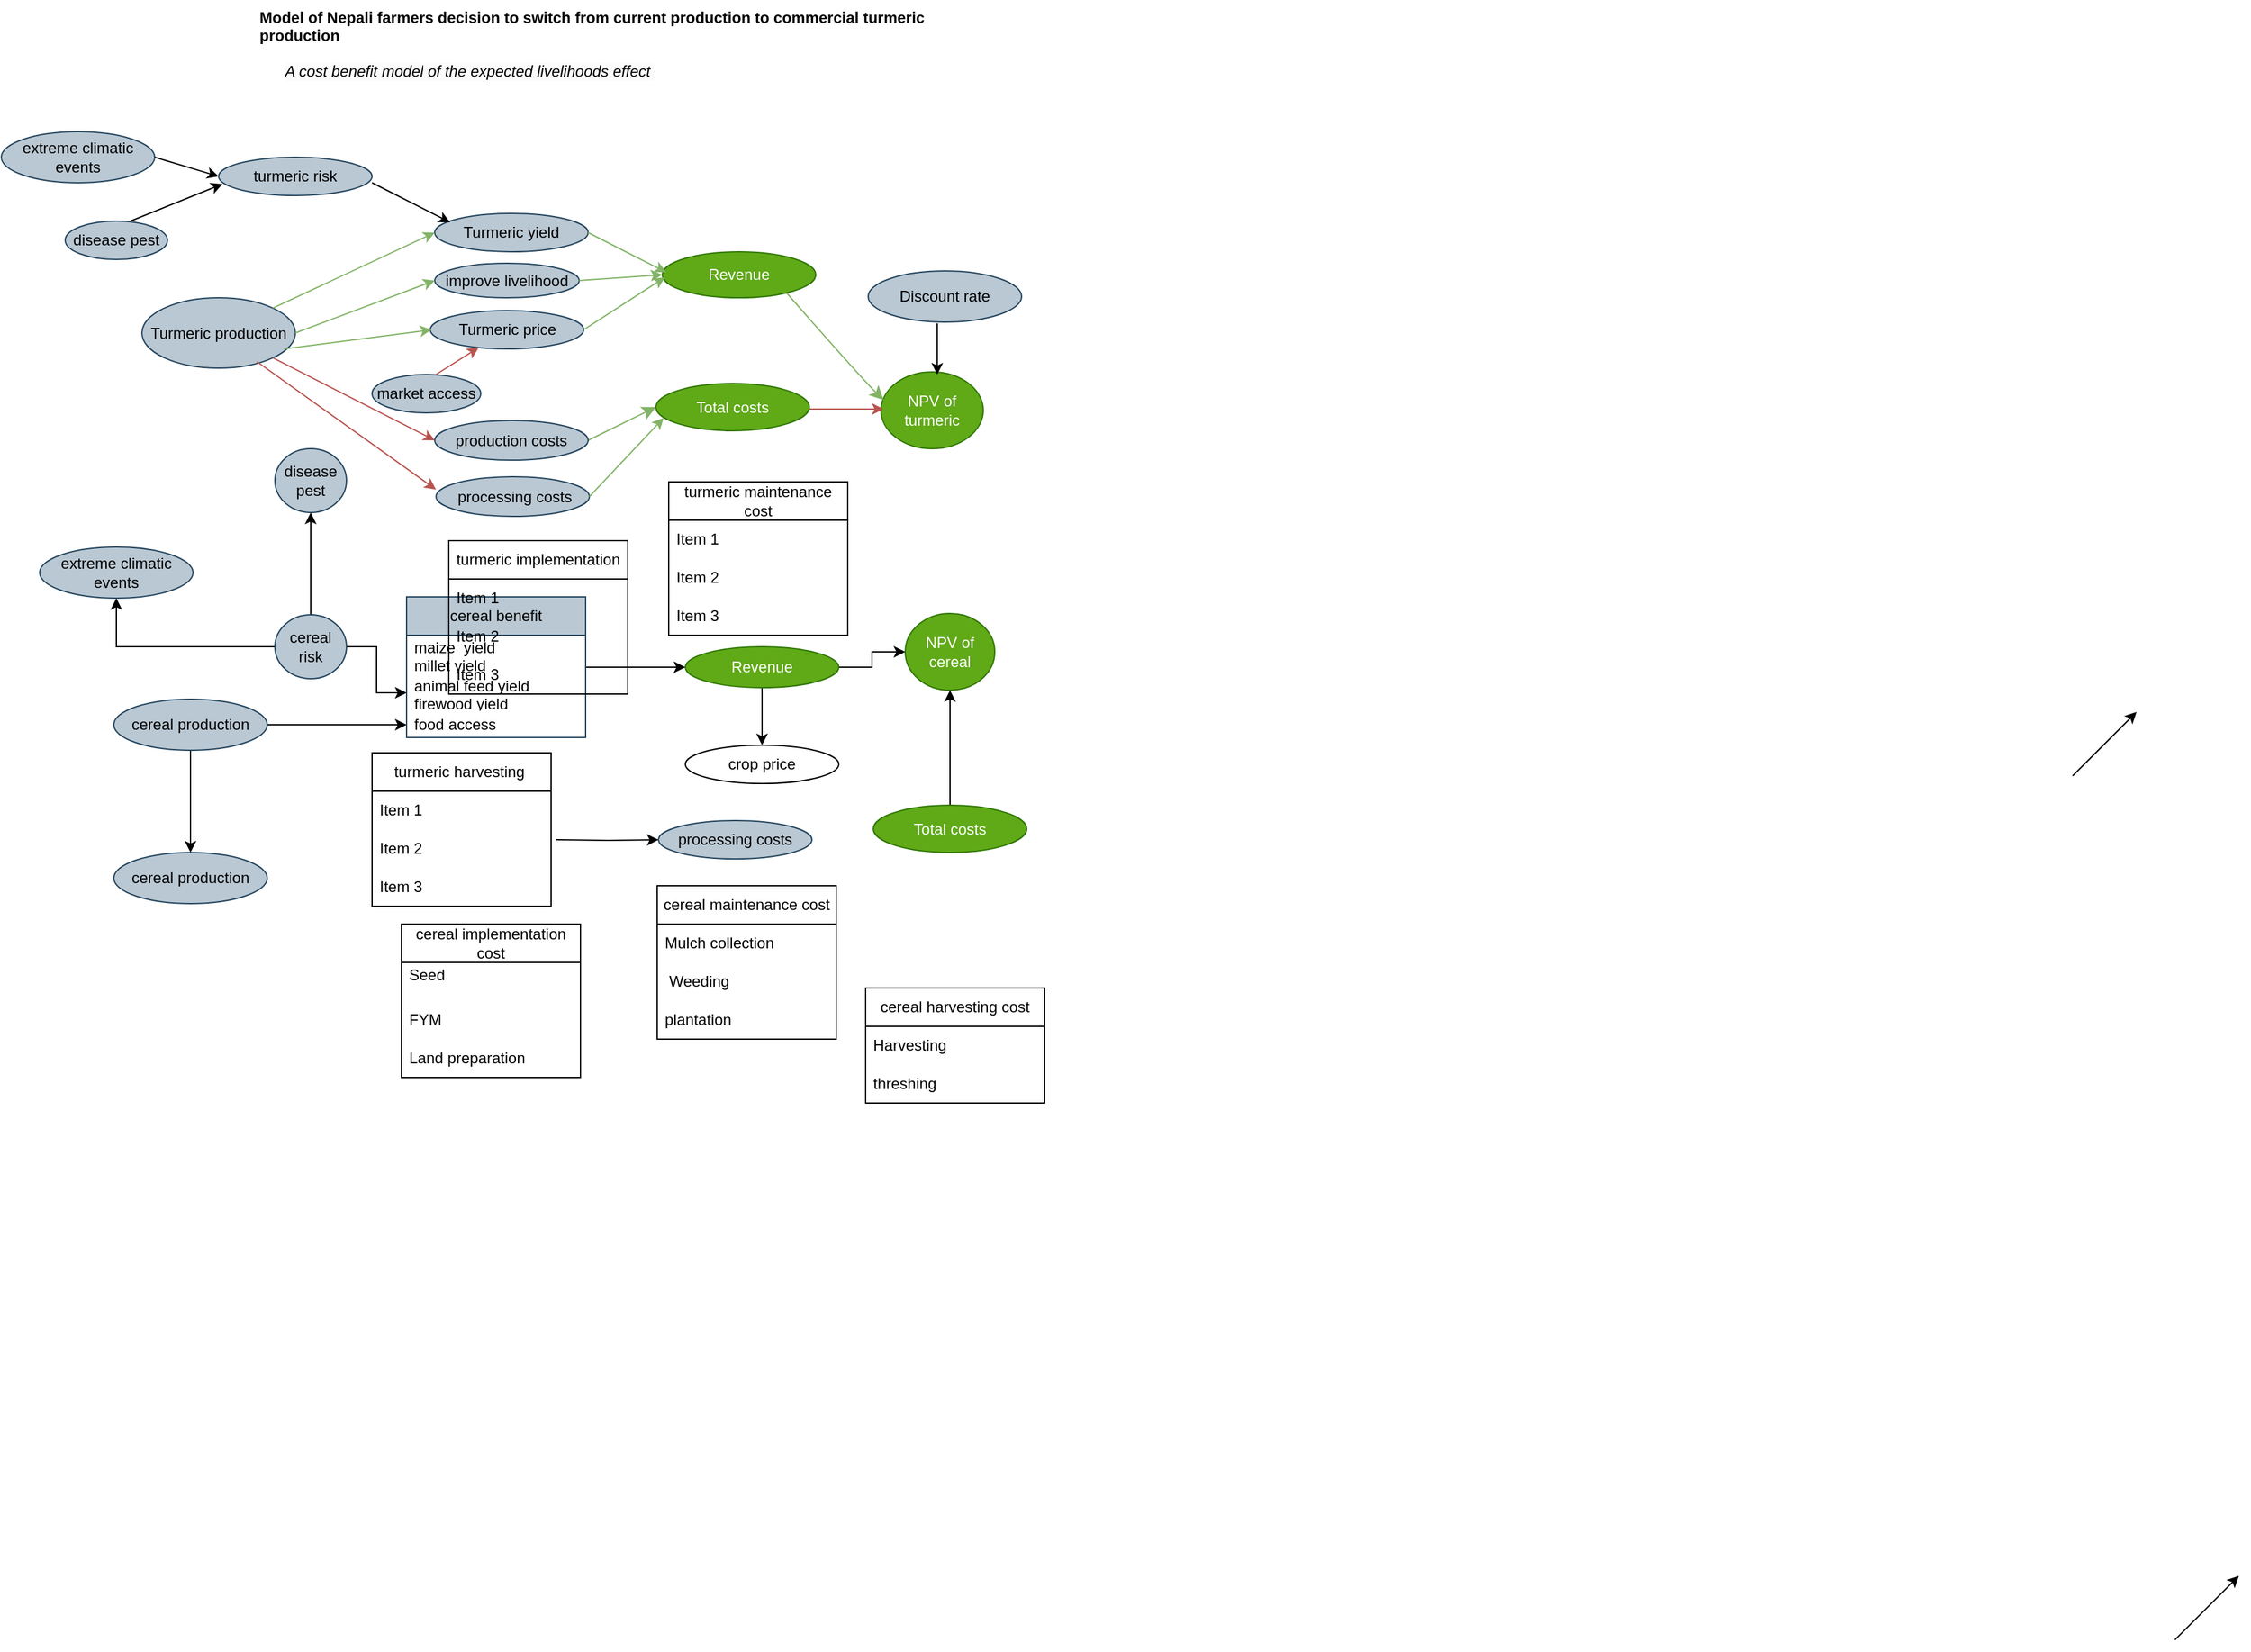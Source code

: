 <mxfile version="22.1.8" type="github">
  <diagram id="RfpzjJQe_nUU93gx4Dxn" name="Page-1">
    <mxGraphModel dx="954" dy="647" grid="1" gridSize="10" guides="1" tooltips="1" connect="1" arrows="1" fold="1" page="1" pageScale="1" pageWidth="850" pageHeight="1100" background="none" math="0" shadow="0">
      <root>
        <mxCell id="0" />
        <mxCell id="1" parent="0" />
        <mxCell id="qbSNNWnGffYOng-eK7Mu-39" value="" style="edgeStyle=orthogonalEdgeStyle;rounded=0;orthogonalLoop=1;jettySize=auto;html=1;" parent="1" source="vRBI4vWx7eo8pq1-qWPK-1" target="qbSNNWnGffYOng-eK7Mu-26" edge="1">
          <mxGeometry relative="1" as="geometry" />
        </mxCell>
        <mxCell id="qbSNNWnGffYOng-eK7Mu-47" value="" style="edgeStyle=orthogonalEdgeStyle;rounded=0;orthogonalLoop=1;jettySize=auto;html=1;" parent="1" source="vRBI4vWx7eo8pq1-qWPK-1" target="qbSNNWnGffYOng-eK7Mu-46" edge="1">
          <mxGeometry relative="1" as="geometry" />
        </mxCell>
        <mxCell id="vRBI4vWx7eo8pq1-qWPK-1" value="cereal production" style="ellipse;whiteSpace=wrap;html=1;fontSize=12;strokeWidth=1;fillColor=#bac8d3;strokeColor=#23445d;" parent="1" vertex="1">
          <mxGeometry x="838" y="564" width="120" height="40" as="geometry" />
        </mxCell>
        <mxCell id="vRBI4vWx7eo8pq1-qWPK-2" value="Model of Nepali farmers decision to switch from current production to commercial turmeric production" style="text;whiteSpace=wrap;fontSize=12;fontStyle=1;strokeWidth=1;" parent="1" vertex="1">
          <mxGeometry x="950" y="17" width="560" height="60" as="geometry" />
        </mxCell>
        <mxCell id="vRBI4vWx7eo8pq1-qWPK-3" value="&lt;span style=&quot;color: rgb(0, 0, 0); font-family: Helvetica; font-size: 12px; font-style: italic; font-variant-ligatures: normal; font-variant-caps: normal; letter-spacing: normal; orphans: 2; text-align: left; text-indent: 0px; text-transform: none; widows: 2; word-spacing: 0px; -webkit-text-stroke-width: 0px; background-color: rgb(251, 251, 251); text-decoration-thickness: initial; float: none; display: inline !important;&quot;&gt;A cost benefit model&lt;/span&gt;&lt;span style=&quot;color: rgb(0, 0, 0); font-family: Helvetica; font-size: 12px; font-style: italic; font-variant-ligatures: normal; font-variant-caps: normal; letter-spacing: normal; orphans: 2; text-align: left; text-indent: 0px; text-transform: none; widows: 2; word-spacing: 0px; -webkit-text-stroke-width: 0px; background-color: rgb(251, 251, 251); text-decoration-thickness: initial; float: none; display: inline !important;&quot;&gt;&amp;nbsp;of the expected livelihoods effect&amp;nbsp;&lt;/span&gt;" style="text;whiteSpace=wrap;html=1;fontSize=12;fontStyle=0;strokeWidth=1;" parent="1" vertex="1">
          <mxGeometry x="970" y="59" width="450" height="40" as="geometry" />
        </mxCell>
        <mxCell id="vRBI4vWx7eo8pq1-qWPK-4" value="Turmeric production" style="ellipse;whiteSpace=wrap;html=1;fontSize=12;strokeWidth=1;fillColor=#bac8d3;strokeColor=#23445d;" parent="1" vertex="1">
          <mxGeometry x="860" y="250" width="120" height="55" as="geometry" />
        </mxCell>
        <mxCell id="vRBI4vWx7eo8pq1-qWPK-5" value="NPV of turmeric" style="ellipse;whiteSpace=wrap;html=1;fontSize=12;strokeWidth=1;fillColor=#60a917;fontColor=#ffffff;strokeColor=#2D7600;" parent="1" vertex="1">
          <mxGeometry x="1438" y="308" width="80" height="60" as="geometry" />
        </mxCell>
        <mxCell id="qbSNNWnGffYOng-eK7Mu-48" value="" style="edgeStyle=orthogonalEdgeStyle;rounded=0;orthogonalLoop=1;jettySize=auto;html=1;" parent="1" source="vRBI4vWx7eo8pq1-qWPK-8" target="qbSNNWnGffYOng-eK7Mu-25" edge="1">
          <mxGeometry relative="1" as="geometry" />
        </mxCell>
        <mxCell id="qbSNNWnGffYOng-eK7Mu-49" value="" style="edgeStyle=orthogonalEdgeStyle;rounded=0;orthogonalLoop=1;jettySize=auto;html=1;" parent="1" source="vRBI4vWx7eo8pq1-qWPK-8" target="Bm_euUfFgAgu9yLUH32F-35" edge="1">
          <mxGeometry relative="1" as="geometry" />
        </mxCell>
        <mxCell id="qbSNNWnGffYOng-eK7Mu-51" value="" style="edgeStyle=orthogonalEdgeStyle;rounded=0;orthogonalLoop=1;jettySize=auto;html=1;" parent="1" source="vRBI4vWx7eo8pq1-qWPK-8" target="qbSNNWnGffYOng-eK7Mu-50" edge="1">
          <mxGeometry relative="1" as="geometry" />
        </mxCell>
        <mxCell id="vRBI4vWx7eo8pq1-qWPK-8" value="cereal risk" style="ellipse;whiteSpace=wrap;html=1;fontSize=12;strokeWidth=1;labelBackgroundColor=none;fillColor=#bac8d3;strokeColor=#23445d;" parent="1" vertex="1">
          <mxGeometry x="964" y="498" width="56" height="50" as="geometry" />
        </mxCell>
        <mxCell id="vRBI4vWx7eo8pq1-qWPK-16" style="edgeStyle=none;curved=1;rounded=0;orthogonalLoop=1;jettySize=auto;html=1;fontSize=12;startSize=8;endSize=8;entryX=0;entryY=0.5;entryDx=0;entryDy=0;strokeWidth=1;exitX=1;exitY=0.5;exitDx=0;exitDy=0;fillColor=#d5e8d4;gradientColor=#97d077;strokeColor=#82b366;" parent="1" source="7G__n_sAWaHiesUCzbCm-17" target="Bm_euUfFgAgu9yLUH32F-1" edge="1">
          <mxGeometry relative="1" as="geometry">
            <mxPoint x="1388.401" y="364.958" as="sourcePoint" />
          </mxGeometry>
        </mxCell>
        <mxCell id="vRBI4vWx7eo8pq1-qWPK-23" style="edgeStyle=none;curved=1;rounded=0;orthogonalLoop=1;jettySize=auto;html=1;fontSize=12;startSize=8;endSize=8;strokeWidth=1;fillColor=#d5e8d4;gradientColor=#97d077;strokeColor=#82b366;" parent="1" edge="1">
          <mxGeometry relative="1" as="geometry">
            <Array as="points">
              <mxPoint x="1420" y="310" />
            </Array>
            <mxPoint x="1350" y="230" as="sourcePoint" />
            <mxPoint x="1440" y="330" as="targetPoint" />
          </mxGeometry>
        </mxCell>
        <mxCell id="vRBI4vWx7eo8pq1-qWPK-17" style="edgeStyle=none;curved=1;rounded=0;orthogonalLoop=1;jettySize=auto;html=1;entryX=0;entryY=0.5;entryDx=0;entryDy=0;fontSize=12;startSize=8;endSize=8;strokeWidth=1;" parent="1" source="vRBI4vWx7eo8pq1-qWPK-4" target="vRBI4vWx7eo8pq1-qWPK-4" edge="1">
          <mxGeometry relative="1" as="geometry" />
        </mxCell>
        <mxCell id="vRBI4vWx7eo8pq1-qWPK-29" value="NPV of cereal" style="ellipse;whiteSpace=wrap;html=1;fontSize=12;strokeWidth=1;fillColor=#60a917;fontColor=#ffffff;strokeColor=#2D7600;" parent="1" vertex="1">
          <mxGeometry x="1457" y="497" width="70" height="60" as="geometry" />
        </mxCell>
        <mxCell id="3mBVgCStBCej63vjiRxV-3" value="improve livelihood" style="ellipse;whiteSpace=wrap;html=1;fillColor=#bac8d3;strokeColor=#23445d;" parent="1" vertex="1">
          <mxGeometry x="1089" y="223" width="113" height="27" as="geometry" />
        </mxCell>
        <mxCell id="3mBVgCStBCej63vjiRxV-9" value="" style="endArrow=classic;html=1;rounded=0;exitX=1;exitY=0.5;exitDx=0;exitDy=0;entryX=0;entryY=0.5;entryDx=0;entryDy=0;fillColor=#d5e8d4;gradientColor=#97d077;strokeColor=#82b366;" parent="1" source="3mBVgCStBCej63vjiRxV-3" target="Bm_euUfFgAgu9yLUH32F-5" edge="1">
          <mxGeometry width="50" height="50" relative="1" as="geometry">
            <mxPoint x="1381" y="359" as="sourcePoint" />
            <mxPoint x="1450" y="330" as="targetPoint" />
          </mxGeometry>
        </mxCell>
        <mxCell id="I3U8tqW1mATDwWrFV4v6-3" value="market access" style="ellipse;whiteSpace=wrap;html=1;labelBackgroundColor=none;fillColor=#bac8d3;strokeColor=#23445d;" parent="1" vertex="1">
          <mxGeometry x="1040" y="310" width="85" height="30" as="geometry" />
        </mxCell>
        <mxCell id="qbSNNWnGffYOng-eK7Mu-58" value="" style="edgeStyle=orthogonalEdgeStyle;rounded=0;orthogonalLoop=1;jettySize=auto;html=1;" parent="1" target="qbSNNWnGffYOng-eK7Mu-57" edge="1">
          <mxGeometry relative="1" as="geometry">
            <mxPoint x="1184" y="674" as="sourcePoint" />
          </mxGeometry>
        </mxCell>
        <mxCell id="I3U8tqW1mATDwWrFV4v6-9" value="&amp;nbsp;processing costs" style="ellipse;whiteSpace=wrap;html=1;fillColor=#bac8d3;strokeColor=#23445d;" parent="1" vertex="1">
          <mxGeometry x="1090" y="390" width="120" height="31" as="geometry" />
        </mxCell>
        <mxCell id="I3U8tqW1mATDwWrFV4v6-13" value="" style="endArrow=classic;html=1;rounded=0;fillColor=#f8cecc;gradientColor=#ea6b66;strokeColor=#b85450;" parent="1" edge="1">
          <mxGeometry width="50" height="50" relative="1" as="geometry">
            <mxPoint x="1382" y="337" as="sourcePoint" />
            <mxPoint x="1440" y="337" as="targetPoint" />
          </mxGeometry>
        </mxCell>
        <mxCell id="7G__n_sAWaHiesUCzbCm-1" value="extreme climatic events" style="ellipse;whiteSpace=wrap;html=1;fillColor=#bac8d3;strokeColor=#23445d;" parent="1" vertex="1">
          <mxGeometry x="750" y="120" width="120" height="40" as="geometry" />
        </mxCell>
        <mxCell id="7G__n_sAWaHiesUCzbCm-17" value="production costs" style="ellipse;whiteSpace=wrap;html=1;fillColor=#bac8d3;strokeColor=#23445d;" parent="1" vertex="1">
          <mxGeometry x="1089" y="346" width="120" height="31" as="geometry" />
        </mxCell>
        <mxCell id="Bm_euUfFgAgu9yLUH32F-9" style="edgeStyle=orthogonalEdgeStyle;rounded=0;orthogonalLoop=1;jettySize=auto;html=1;exitX=0.5;exitY=1;exitDx=0;exitDy=0;" parent="1" source="Bm_euUfFgAgu9yLUH32F-1" edge="1">
          <mxGeometry relative="1" as="geometry">
            <mxPoint x="1317" y="330" as="targetPoint" />
          </mxGeometry>
        </mxCell>
        <mxCell id="Bm_euUfFgAgu9yLUH32F-1" value="Total costs" style="ellipse;whiteSpace=wrap;html=1;fillColor=#60a917;fontColor=#ffffff;strokeColor=#2D7600;" parent="1" vertex="1">
          <mxGeometry x="1262" y="317" width="120" height="37" as="geometry" />
        </mxCell>
        <mxCell id="Bm_euUfFgAgu9yLUH32F-2" value="Turmeric yield" style="ellipse;whiteSpace=wrap;html=1;fillColor=#bac8d3;strokeColor=#23445d;" parent="1" vertex="1">
          <mxGeometry x="1089" y="184" width="120" height="30" as="geometry" />
        </mxCell>
        <mxCell id="Bm_euUfFgAgu9yLUH32F-3" value="Turmeric price" style="ellipse;whiteSpace=wrap;html=1;fillColor=#bac8d3;strokeColor=#23445d;" parent="1" vertex="1">
          <mxGeometry x="1085.5" y="260" width="120" height="30" as="geometry" />
        </mxCell>
        <mxCell id="Bm_euUfFgAgu9yLUH32F-4" value="turmeric risk" style="ellipse;whiteSpace=wrap;html=1;fillColor=#bac8d3;strokeColor=#23445d;" parent="1" vertex="1">
          <mxGeometry x="920" y="140" width="120" height="30" as="geometry" />
        </mxCell>
        <mxCell id="Bm_euUfFgAgu9yLUH32F-5" value="Revenue" style="ellipse;whiteSpace=wrap;html=1;fillColor=#60a917;fontColor=#ffffff;strokeColor=#2D7600;" parent="1" vertex="1">
          <mxGeometry x="1267" y="214" width="120" height="36" as="geometry" />
        </mxCell>
        <mxCell id="qbSNNWnGffYOng-eK7Mu-43" value="" style="edgeStyle=orthogonalEdgeStyle;rounded=0;orthogonalLoop=1;jettySize=auto;html=1;" parent="1" source="Bm_euUfFgAgu9yLUH32F-6" target="qbSNNWnGffYOng-eK7Mu-44" edge="1">
          <mxGeometry relative="1" as="geometry">
            <mxPoint x="1345" y="610" as="targetPoint" />
          </mxGeometry>
        </mxCell>
        <mxCell id="qbSNNWnGffYOng-eK7Mu-45" value="" style="edgeStyle=orthogonalEdgeStyle;rounded=0;orthogonalLoop=1;jettySize=auto;html=1;" parent="1" source="Bm_euUfFgAgu9yLUH32F-6" target="vRBI4vWx7eo8pq1-qWPK-29" edge="1">
          <mxGeometry relative="1" as="geometry" />
        </mxCell>
        <mxCell id="Bm_euUfFgAgu9yLUH32F-6" value="Revenue" style="ellipse;whiteSpace=wrap;html=1;fillColor=#60a917;fontColor=#ffffff;strokeColor=#2D7600;" parent="1" vertex="1">
          <mxGeometry x="1285" y="523" width="120" height="32" as="geometry" />
        </mxCell>
        <mxCell id="Bm_euUfFgAgu9yLUH32F-8" value="Discount rate" style="ellipse;whiteSpace=wrap;html=1;fillColor=#bac8d3;strokeColor=#23445d;" parent="1" vertex="1">
          <mxGeometry x="1428" y="229" width="120" height="40" as="geometry" />
        </mxCell>
        <mxCell id="Bm_euUfFgAgu9yLUH32F-12" value="" style="endArrow=classic;html=1;rounded=0;exitX=1;exitY=0.5;exitDx=0;exitDy=0;entryX=0.025;entryY=0.444;entryDx=0;entryDy=0;entryPerimeter=0;fillColor=#d5e8d4;gradientColor=#97d077;strokeColor=#82b366;" parent="1" source="Bm_euUfFgAgu9yLUH32F-2" target="Bm_euUfFgAgu9yLUH32F-5" edge="1">
          <mxGeometry width="50" height="50" relative="1" as="geometry">
            <mxPoint x="1200" y="480" as="sourcePoint" />
            <mxPoint x="1260" y="220" as="targetPoint" />
          </mxGeometry>
        </mxCell>
        <mxCell id="Bm_euUfFgAgu9yLUH32F-14" value="" style="endArrow=classic;html=1;rounded=0;fillColor=#d5e8d4;gradientColor=#97d077;strokeColor=#82b366;entryX=0;entryY=0.5;entryDx=0;entryDy=0;exitX=1;exitY=0.5;exitDx=0;exitDy=0;" parent="1" source="Bm_euUfFgAgu9yLUH32F-3" edge="1">
          <mxGeometry width="50" height="50" relative="1" as="geometry">
            <mxPoint x="1199.98" y="282.98" as="sourcePoint" />
            <mxPoint x="1269" y="234" as="targetPoint" />
          </mxGeometry>
        </mxCell>
        <mxCell id="Bm_euUfFgAgu9yLUH32F-17" value="" style="endArrow=classic;html=1;rounded=0;exitX=1;exitY=0.5;exitDx=0;exitDy=0;fillColor=#d5e8d4;gradientColor=#97d077;strokeColor=#82b366;entryX=0.05;entryY=0.73;entryDx=0;entryDy=0;entryPerimeter=0;" parent="1" source="I3U8tqW1mATDwWrFV4v6-9" target="Bm_euUfFgAgu9yLUH32F-1" edge="1">
          <mxGeometry width="50" height="50" relative="1" as="geometry">
            <mxPoint x="1214" y="397" as="sourcePoint" />
            <mxPoint x="1264" y="347" as="targetPoint" />
          </mxGeometry>
        </mxCell>
        <mxCell id="Bm_euUfFgAgu9yLUH32F-22" value="" style="endArrow=classic;html=1;rounded=0;entryX=0;entryY=0.5;entryDx=0;entryDy=0;fillColor=#d5e8d4;gradientColor=#97d077;strokeColor=#82b366;exitX=1;exitY=0;exitDx=0;exitDy=0;" parent="1" source="vRBI4vWx7eo8pq1-qWPK-4" target="Bm_euUfFgAgu9yLUH32F-2" edge="1">
          <mxGeometry width="50" height="50" relative="1" as="geometry">
            <mxPoint x="970" y="260" as="sourcePoint" />
            <mxPoint x="1039" y="228" as="targetPoint" />
          </mxGeometry>
        </mxCell>
        <mxCell id="Bm_euUfFgAgu9yLUH32F-24" value="" style="endArrow=classic;html=1;rounded=0;" parent="1" edge="1">
          <mxGeometry width="50" height="50" relative="1" as="geometry">
            <mxPoint x="2450" y="1300" as="sourcePoint" />
            <mxPoint x="2500" y="1250" as="targetPoint" />
          </mxGeometry>
        </mxCell>
        <mxCell id="Bm_euUfFgAgu9yLUH32F-25" value="" style="endArrow=classic;html=1;rounded=0;entryX=0;entryY=0.5;entryDx=0;entryDy=0;exitX=1;exitY=0.5;exitDx=0;exitDy=0;fillColor=#d5e8d4;gradientColor=#97d077;strokeColor=#82b366;" parent="1" source="vRBI4vWx7eo8pq1-qWPK-4" target="3mBVgCStBCej63vjiRxV-3" edge="1">
          <mxGeometry width="50" height="50" relative="1" as="geometry">
            <mxPoint x="1020" y="307" as="sourcePoint" />
            <mxPoint x="1070" y="257" as="targetPoint" />
          </mxGeometry>
        </mxCell>
        <mxCell id="Bm_euUfFgAgu9yLUH32F-26" value="" style="endArrow=classic;html=1;rounded=0;entryX=0;entryY=0.5;entryDx=0;entryDy=0;fillColor=#d5e8d4;gradientColor=#97d077;strokeColor=#82b366;" parent="1" edge="1">
          <mxGeometry width="50" height="50" relative="1" as="geometry">
            <mxPoint x="971" y="290" as="sourcePoint" />
            <mxPoint x="1086.5" y="275" as="targetPoint" />
          </mxGeometry>
        </mxCell>
        <mxCell id="Bm_euUfFgAgu9yLUH32F-27" value="" style="endArrow=classic;html=1;rounded=0;entryX=0;entryY=0.5;entryDx=0;entryDy=0;exitX=1;exitY=1;exitDx=0;exitDy=0;fillColor=#f8cecc;gradientColor=#ea6b66;strokeColor=#b85450;" parent="1" source="vRBI4vWx7eo8pq1-qWPK-4" target="7G__n_sAWaHiesUCzbCm-17" edge="1">
          <mxGeometry width="50" height="50" relative="1" as="geometry">
            <mxPoint x="980" y="300" as="sourcePoint" />
            <mxPoint x="1093" y="305" as="targetPoint" />
          </mxGeometry>
        </mxCell>
        <mxCell id="Bm_euUfFgAgu9yLUH32F-28" value="" style="endArrow=classic;html=1;rounded=0;entryX=0;entryY=0.323;entryDx=0;entryDy=0;entryPerimeter=0;fillColor=#f8cecc;gradientColor=#ea6b66;strokeColor=#b85450;" parent="1" target="I3U8tqW1mATDwWrFV4v6-9" edge="1">
          <mxGeometry width="50" height="50" relative="1" as="geometry">
            <mxPoint x="950" y="300" as="sourcePoint" />
            <mxPoint x="1090" y="380" as="targetPoint" />
          </mxGeometry>
        </mxCell>
        <mxCell id="Bm_euUfFgAgu9yLUH32F-31" value="" style="endArrow=classic;html=1;rounded=0;exitX=1;exitY=0.5;exitDx=0;exitDy=0;entryX=0.025;entryY=0.444;entryDx=0;entryDy=0;entryPerimeter=0;" parent="1" edge="1">
          <mxGeometry width="50" height="50" relative="1" as="geometry">
            <mxPoint x="1040" y="160" as="sourcePoint" />
            <mxPoint x="1101" y="191" as="targetPoint" />
          </mxGeometry>
        </mxCell>
        <mxCell id="Bm_euUfFgAgu9yLUH32F-32" value="" style="endArrow=classic;html=1;rounded=0;" parent="1" edge="1">
          <mxGeometry width="50" height="50" relative="1" as="geometry">
            <mxPoint x="2370" y="624" as="sourcePoint" />
            <mxPoint x="2420" y="574" as="targetPoint" />
          </mxGeometry>
        </mxCell>
        <mxCell id="Bm_euUfFgAgu9yLUH32F-34" value="" style="endArrow=classic;html=1;rounded=0;" parent="1" edge="1">
          <mxGeometry width="50" height="50" relative="1" as="geometry">
            <mxPoint x="1482" y="270" as="sourcePoint" />
            <mxPoint x="1482" y="310" as="targetPoint" />
          </mxGeometry>
        </mxCell>
        <mxCell id="Bm_euUfFgAgu9yLUH32F-35" value="extreme climatic events" style="ellipse;whiteSpace=wrap;html=1;fillColor=#bac8d3;strokeColor=#23445d;" parent="1" vertex="1">
          <mxGeometry x="780" y="445" width="120" height="40" as="geometry" />
        </mxCell>
        <mxCell id="Bm_euUfFgAgu9yLUH32F-36" value="disease pest" style="ellipse;whiteSpace=wrap;html=1;fillColor=#bac8d3;strokeColor=#23445d;" parent="1" vertex="1">
          <mxGeometry x="800" y="190" width="80" height="30" as="geometry" />
        </mxCell>
        <mxCell id="Bm_euUfFgAgu9yLUH32F-37" value="" style="endArrow=classic;html=1;rounded=0;exitX=0.638;exitY=-0.033;exitDx=0;exitDy=0;exitPerimeter=0;" parent="1" edge="1">
          <mxGeometry width="50" height="50" relative="1" as="geometry">
            <mxPoint x="851.04" y="190.01" as="sourcePoint" />
            <mxPoint x="923" y="161" as="targetPoint" />
          </mxGeometry>
        </mxCell>
        <mxCell id="Bm_euUfFgAgu9yLUH32F-38" value="" style="endArrow=classic;html=1;rounded=0;exitX=1;exitY=0.5;exitDx=0;exitDy=0;entryX=0;entryY=0.5;entryDx=0;entryDy=0;" parent="1" source="7G__n_sAWaHiesUCzbCm-1" target="Bm_euUfFgAgu9yLUH32F-4" edge="1">
          <mxGeometry width="50" height="50" relative="1" as="geometry">
            <mxPoint x="860" y="153.5" as="sourcePoint" />
            <mxPoint x="912" y="126.5" as="targetPoint" />
          </mxGeometry>
        </mxCell>
        <mxCell id="qbSNNWnGffYOng-eK7Mu-56" value="" style="edgeStyle=orthogonalEdgeStyle;rounded=0;orthogonalLoop=1;jettySize=auto;html=1;" parent="1" source="Bm_euUfFgAgu9yLUH32F-40" target="vRBI4vWx7eo8pq1-qWPK-29" edge="1">
          <mxGeometry relative="1" as="geometry" />
        </mxCell>
        <mxCell id="Bm_euUfFgAgu9yLUH32F-40" value="Total costs" style="ellipse;whiteSpace=wrap;html=1;fillColor=#60a917;fontColor=#ffffff;strokeColor=#2D7600;" parent="1" vertex="1">
          <mxGeometry x="1432" y="647" width="120" height="37" as="geometry" />
        </mxCell>
        <mxCell id="i7Rf-cfsUxJR0qFQFHhd-2" value="" style="endArrow=classic;html=1;rounded=0;fillColor=#f8cecc;gradientColor=#ea6b66;strokeColor=#b85450;" parent="1" target="Bm_euUfFgAgu9yLUH32F-3" edge="1">
          <mxGeometry width="50" height="50" relative="1" as="geometry">
            <mxPoint x="1090" y="310" as="sourcePoint" />
            <mxPoint x="1100" y="410" as="targetPoint" />
          </mxGeometry>
        </mxCell>
        <mxCell id="qbSNNWnGffYOng-eK7Mu-16" style="edgeStyle=orthogonalEdgeStyle;rounded=0;orthogonalLoop=1;jettySize=auto;html=1;exitX=0.5;exitY=1;exitDx=0;exitDy=0;" parent="1" edge="1">
          <mxGeometry relative="1" as="geometry">
            <mxPoint x="1127" y="641" as="sourcePoint" />
            <mxPoint x="1127" y="641" as="targetPoint" />
          </mxGeometry>
        </mxCell>
        <mxCell id="qbSNNWnGffYOng-eK7Mu-41" value="" style="edgeStyle=orthogonalEdgeStyle;rounded=0;orthogonalLoop=1;jettySize=auto;html=1;" parent="1" source="qbSNNWnGffYOng-eK7Mu-23" target="Bm_euUfFgAgu9yLUH32F-6" edge="1">
          <mxGeometry relative="1" as="geometry" />
        </mxCell>
        <mxCell id="qbSNNWnGffYOng-eK7Mu-23" value="cereal benefit" style="swimlane;fontStyle=0;childLayout=stackLayout;horizontal=1;startSize=30;horizontalStack=0;resizeParent=1;resizeParentMax=0;resizeLast=0;collapsible=1;marginBottom=0;whiteSpace=wrap;html=1;fillColor=#bac8d3;strokeColor=#23445d;" parent="1" vertex="1">
          <mxGeometry x="1067" y="484" width="140" height="110" as="geometry">
            <mxRectangle x="627" y="360" width="80" height="30" as="alternateBounds" />
          </mxGeometry>
        </mxCell>
        <mxCell id="qbSNNWnGffYOng-eK7Mu-24" value="maize &amp;nbsp;yield &lt;br&gt;millet yield" style="text;strokeColor=none;fillColor=none;align=left;verticalAlign=middle;spacingLeft=4;spacingRight=4;overflow=hidden;points=[[0,0.5,0,0,0],[1,0.5,0,0,0]];portConstraint=eastwest;rotatable=0;whiteSpace=wrap;html=1;" parent="qbSNNWnGffYOng-eK7Mu-23" vertex="1">
          <mxGeometry y="30" width="140" height="30" as="geometry" />
        </mxCell>
        <mxCell id="qbSNNWnGffYOng-eK7Mu-25" value="animal feed yield firewood yield" style="text;strokeColor=none;fillColor=none;align=left;verticalAlign=middle;spacingLeft=4;spacingRight=4;overflow=hidden;points=[[0,0.5],[1,0.5]];portConstraint=eastwest;rotatable=0;whiteSpace=wrap;html=1;" parent="qbSNNWnGffYOng-eK7Mu-23" vertex="1">
          <mxGeometry y="60" width="140" height="30" as="geometry" />
        </mxCell>
        <mxCell id="qbSNNWnGffYOng-eK7Mu-26" value="food access" style="text;strokeColor=none;fillColor=none;align=left;verticalAlign=middle;spacingLeft=4;spacingRight=4;overflow=hidden;points=[[0,0.5],[1,0.5]];portConstraint=eastwest;rotatable=0;whiteSpace=wrap;html=1;" parent="qbSNNWnGffYOng-eK7Mu-23" vertex="1">
          <mxGeometry y="90" width="140" height="20" as="geometry" />
        </mxCell>
        <mxCell id="qbSNNWnGffYOng-eK7Mu-44" value="crop price" style="ellipse;whiteSpace=wrap;html=1;" parent="1" vertex="1">
          <mxGeometry x="1285" y="600" width="120" height="30" as="geometry" />
        </mxCell>
        <mxCell id="qbSNNWnGffYOng-eK7Mu-46" value="cereal production" style="ellipse;whiteSpace=wrap;html=1;fontSize=12;strokeWidth=1;fillColor=#bac8d3;strokeColor=#23445d;" parent="1" vertex="1">
          <mxGeometry x="838" y="684" width="120" height="40" as="geometry" />
        </mxCell>
        <mxCell id="qbSNNWnGffYOng-eK7Mu-50" value="disease pest" style="ellipse;whiteSpace=wrap;html=1;fontSize=12;strokeWidth=1;labelBackgroundColor=none;fillColor=#bac8d3;strokeColor=#23445d;" parent="1" vertex="1">
          <mxGeometry x="964" y="368" width="56" height="50" as="geometry" />
        </mxCell>
        <mxCell id="qbSNNWnGffYOng-eK7Mu-57" value="processing costs" style="ellipse;whiteSpace=wrap;html=1;fillColor=#bac8d3;strokeColor=#23445d;" parent="1" vertex="1">
          <mxGeometry x="1264" y="659" width="120" height="30" as="geometry" />
        </mxCell>
        <mxCell id="qbSNNWnGffYOng-eK7Mu-59" value="cereal implementation cost" style="swimlane;fontStyle=0;childLayout=stackLayout;horizontal=1;startSize=30;horizontalStack=0;resizeParent=1;resizeParentMax=0;resizeLast=0;collapsible=1;marginBottom=0;whiteSpace=wrap;html=1;" parent="1" vertex="1">
          <mxGeometry x="1063" y="740" width="140" height="120" as="geometry" />
        </mxCell>
        <mxCell id="qbSNNWnGffYOng-eK7Mu-60" value="Seed &amp;nbsp;&amp;nbsp;&lt;br&gt;&amp;nbsp;" style="text;strokeColor=none;fillColor=none;align=left;verticalAlign=middle;spacingLeft=4;spacingRight=4;overflow=hidden;points=[[0,0.5],[1,0.5]];portConstraint=eastwest;rotatable=0;whiteSpace=wrap;html=1;" parent="qbSNNWnGffYOng-eK7Mu-59" vertex="1">
          <mxGeometry y="30" width="140" height="30" as="geometry" />
        </mxCell>
        <mxCell id="qbSNNWnGffYOng-eK7Mu-61" value="FYM" style="text;strokeColor=none;fillColor=none;align=left;verticalAlign=middle;spacingLeft=4;spacingRight=4;overflow=hidden;points=[[0,0.5],[1,0.5]];portConstraint=eastwest;rotatable=0;whiteSpace=wrap;html=1;" parent="qbSNNWnGffYOng-eK7Mu-59" vertex="1">
          <mxGeometry y="60" width="140" height="30" as="geometry" />
        </mxCell>
        <mxCell id="qbSNNWnGffYOng-eK7Mu-62" value="Land preparation" style="text;strokeColor=none;fillColor=none;align=left;verticalAlign=middle;spacingLeft=4;spacingRight=4;overflow=hidden;points=[[0,0.5],[1,0.5]];portConstraint=eastwest;rotatable=0;whiteSpace=wrap;html=1;" parent="qbSNNWnGffYOng-eK7Mu-59" vertex="1">
          <mxGeometry y="90" width="140" height="30" as="geometry" />
        </mxCell>
        <mxCell id="P7z4gR5DvrRTQaax9_9S-4" value="cereal maintenance cost" style="swimlane;fontStyle=0;childLayout=stackLayout;horizontal=1;startSize=30;horizontalStack=0;resizeParent=1;resizeParentMax=0;resizeLast=0;collapsible=1;marginBottom=0;whiteSpace=wrap;html=1;" parent="1" vertex="1">
          <mxGeometry x="1263" y="710" width="140" height="120" as="geometry" />
        </mxCell>
        <mxCell id="P7z4gR5DvrRTQaax9_9S-5" value="Mulch collection" style="text;strokeColor=none;fillColor=none;align=left;verticalAlign=middle;spacingLeft=4;spacingRight=4;overflow=hidden;points=[[0,0.5],[1,0.5]];portConstraint=eastwest;rotatable=0;whiteSpace=wrap;html=1;" parent="P7z4gR5DvrRTQaax9_9S-4" vertex="1">
          <mxGeometry y="30" width="140" height="30" as="geometry" />
        </mxCell>
        <mxCell id="P7z4gR5DvrRTQaax9_9S-6" value="&amp;nbsp;Weeding" style="text;strokeColor=none;fillColor=none;align=left;verticalAlign=middle;spacingLeft=4;spacingRight=4;overflow=hidden;points=[[0,0.5],[1,0.5]];portConstraint=eastwest;rotatable=0;whiteSpace=wrap;html=1;" parent="P7z4gR5DvrRTQaax9_9S-4" vertex="1">
          <mxGeometry y="60" width="140" height="30" as="geometry" />
        </mxCell>
        <mxCell id="P7z4gR5DvrRTQaax9_9S-7" value="plantation" style="text;strokeColor=none;fillColor=none;align=left;verticalAlign=middle;spacingLeft=4;spacingRight=4;overflow=hidden;points=[[0,0.5],[1,0.5]];portConstraint=eastwest;rotatable=0;whiteSpace=wrap;html=1;" parent="P7z4gR5DvrRTQaax9_9S-4" vertex="1">
          <mxGeometry y="90" width="140" height="30" as="geometry" />
        </mxCell>
        <mxCell id="P7z4gR5DvrRTQaax9_9S-9" value="cereal harvesting cost" style="swimlane;fontStyle=0;childLayout=stackLayout;horizontal=1;startSize=30;horizontalStack=0;resizeParent=1;resizeParentMax=0;resizeLast=0;collapsible=1;marginBottom=0;whiteSpace=wrap;html=1;" parent="1" vertex="1">
          <mxGeometry x="1426" y="790" width="140" height="90" as="geometry" />
        </mxCell>
        <mxCell id="P7z4gR5DvrRTQaax9_9S-10" value="Harvesting" style="text;strokeColor=none;fillColor=none;align=left;verticalAlign=middle;spacingLeft=4;spacingRight=4;overflow=hidden;points=[[0,0.5],[1,0.5]];portConstraint=eastwest;rotatable=0;whiteSpace=wrap;html=1;" parent="P7z4gR5DvrRTQaax9_9S-9" vertex="1">
          <mxGeometry y="30" width="140" height="30" as="geometry" />
        </mxCell>
        <mxCell id="P7z4gR5DvrRTQaax9_9S-11" value="threshing" style="text;strokeColor=none;fillColor=none;align=left;verticalAlign=middle;spacingLeft=4;spacingRight=4;overflow=hidden;points=[[0,0.5],[1,0.5]];portConstraint=eastwest;rotatable=0;whiteSpace=wrap;html=1;" parent="P7z4gR5DvrRTQaax9_9S-9" vertex="1">
          <mxGeometry y="60" width="140" height="30" as="geometry" />
        </mxCell>
        <mxCell id="0vZnamAiiZDWsPf8tV1n-1" value="turmeric implementation" style="swimlane;fontStyle=0;childLayout=stackLayout;horizontal=1;startSize=30;horizontalStack=0;resizeParent=1;resizeParentMax=0;resizeLast=0;collapsible=1;marginBottom=0;whiteSpace=wrap;html=1;" vertex="1" parent="1">
          <mxGeometry x="1100" y="440" width="140" height="120" as="geometry" />
        </mxCell>
        <mxCell id="0vZnamAiiZDWsPf8tV1n-2" value="Item 1" style="text;strokeColor=none;fillColor=none;align=left;verticalAlign=middle;spacingLeft=4;spacingRight=4;overflow=hidden;points=[[0,0.5],[1,0.5]];portConstraint=eastwest;rotatable=0;whiteSpace=wrap;html=1;" vertex="1" parent="0vZnamAiiZDWsPf8tV1n-1">
          <mxGeometry y="30" width="140" height="30" as="geometry" />
        </mxCell>
        <mxCell id="0vZnamAiiZDWsPf8tV1n-3" value="Item 2" style="text;strokeColor=none;fillColor=none;align=left;verticalAlign=middle;spacingLeft=4;spacingRight=4;overflow=hidden;points=[[0,0.5],[1,0.5]];portConstraint=eastwest;rotatable=0;whiteSpace=wrap;html=1;" vertex="1" parent="0vZnamAiiZDWsPf8tV1n-1">
          <mxGeometry y="60" width="140" height="30" as="geometry" />
        </mxCell>
        <mxCell id="0vZnamAiiZDWsPf8tV1n-4" value="Item 3" style="text;strokeColor=none;fillColor=none;align=left;verticalAlign=middle;spacingLeft=4;spacingRight=4;overflow=hidden;points=[[0,0.5],[1,0.5]];portConstraint=eastwest;rotatable=0;whiteSpace=wrap;html=1;" vertex="1" parent="0vZnamAiiZDWsPf8tV1n-1">
          <mxGeometry y="90" width="140" height="30" as="geometry" />
        </mxCell>
        <mxCell id="0vZnamAiiZDWsPf8tV1n-5" value="turmeric maintenance cost" style="swimlane;fontStyle=0;childLayout=stackLayout;horizontal=1;startSize=30;horizontalStack=0;resizeParent=1;resizeParentMax=0;resizeLast=0;collapsible=1;marginBottom=0;whiteSpace=wrap;html=1;" vertex="1" parent="1">
          <mxGeometry x="1272" y="394" width="140" height="120" as="geometry" />
        </mxCell>
        <mxCell id="0vZnamAiiZDWsPf8tV1n-6" value="Item 1" style="text;strokeColor=none;fillColor=none;align=left;verticalAlign=middle;spacingLeft=4;spacingRight=4;overflow=hidden;points=[[0,0.5],[1,0.5]];portConstraint=eastwest;rotatable=0;whiteSpace=wrap;html=1;" vertex="1" parent="0vZnamAiiZDWsPf8tV1n-5">
          <mxGeometry y="30" width="140" height="30" as="geometry" />
        </mxCell>
        <mxCell id="0vZnamAiiZDWsPf8tV1n-7" value="Item 2" style="text;strokeColor=none;fillColor=none;align=left;verticalAlign=middle;spacingLeft=4;spacingRight=4;overflow=hidden;points=[[0,0.5],[1,0.5]];portConstraint=eastwest;rotatable=0;whiteSpace=wrap;html=1;" vertex="1" parent="0vZnamAiiZDWsPf8tV1n-5">
          <mxGeometry y="60" width="140" height="30" as="geometry" />
        </mxCell>
        <mxCell id="0vZnamAiiZDWsPf8tV1n-8" value="Item 3" style="text;strokeColor=none;fillColor=none;align=left;verticalAlign=middle;spacingLeft=4;spacingRight=4;overflow=hidden;points=[[0,0.5],[1,0.5]];portConstraint=eastwest;rotatable=0;whiteSpace=wrap;html=1;" vertex="1" parent="0vZnamAiiZDWsPf8tV1n-5">
          <mxGeometry y="90" width="140" height="30" as="geometry" />
        </mxCell>
        <mxCell id="0vZnamAiiZDWsPf8tV1n-9" value="turmeric harvesting&amp;nbsp;" style="swimlane;fontStyle=0;childLayout=stackLayout;horizontal=1;startSize=30;horizontalStack=0;resizeParent=1;resizeParentMax=0;resizeLast=0;collapsible=1;marginBottom=0;whiteSpace=wrap;html=1;" vertex="1" parent="1">
          <mxGeometry x="1040" y="606" width="140" height="120" as="geometry" />
        </mxCell>
        <mxCell id="0vZnamAiiZDWsPf8tV1n-10" value="Item 1" style="text;strokeColor=none;fillColor=none;align=left;verticalAlign=middle;spacingLeft=4;spacingRight=4;overflow=hidden;points=[[0,0.5],[1,0.5]];portConstraint=eastwest;rotatable=0;whiteSpace=wrap;html=1;" vertex="1" parent="0vZnamAiiZDWsPf8tV1n-9">
          <mxGeometry y="30" width="140" height="30" as="geometry" />
        </mxCell>
        <mxCell id="0vZnamAiiZDWsPf8tV1n-11" value="Item 2" style="text;strokeColor=none;fillColor=none;align=left;verticalAlign=middle;spacingLeft=4;spacingRight=4;overflow=hidden;points=[[0,0.5],[1,0.5]];portConstraint=eastwest;rotatable=0;whiteSpace=wrap;html=1;" vertex="1" parent="0vZnamAiiZDWsPf8tV1n-9">
          <mxGeometry y="60" width="140" height="30" as="geometry" />
        </mxCell>
        <mxCell id="0vZnamAiiZDWsPf8tV1n-12" value="Item 3" style="text;strokeColor=none;fillColor=none;align=left;verticalAlign=middle;spacingLeft=4;spacingRight=4;overflow=hidden;points=[[0,0.5],[1,0.5]];portConstraint=eastwest;rotatable=0;whiteSpace=wrap;html=1;" vertex="1" parent="0vZnamAiiZDWsPf8tV1n-9">
          <mxGeometry y="90" width="140" height="30" as="geometry" />
        </mxCell>
      </root>
    </mxGraphModel>
  </diagram>
</mxfile>
